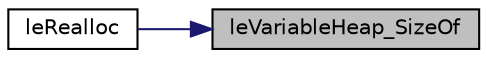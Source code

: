 digraph "leVariableHeap_SizeOf"
{
 // LATEX_PDF_SIZE
  edge [fontname="Helvetica",fontsize="10",labelfontname="Helvetica",labelfontsize="10"];
  node [fontname="Helvetica",fontsize="10",shape=record];
  rankdir="RL";
  Node1 [label="leVariableHeap_SizeOf",height=0.2,width=0.4,color="black", fillcolor="grey75", style="filled", fontcolor="black",tooltip=" "];
  Node1 -> Node2 [dir="back",color="midnightblue",fontsize="10",style="solid",fontname="Helvetica"];
  Node2 [label="leRealloc",height=0.2,width=0.4,color="black", fillcolor="white", style="filled",URL="$legato__memory_8h.html#a51bf085075cd105a0960cbe4e606659e",tooltip=" "];
}
